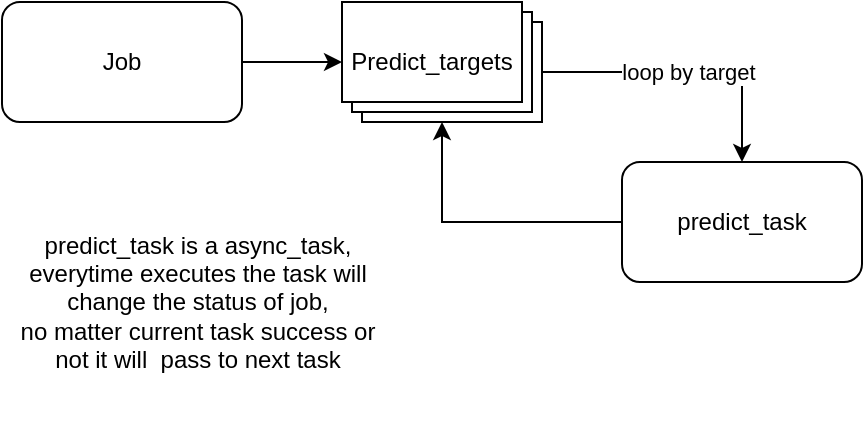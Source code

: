 <mxfile version="15.5.6" type="device" pages="2"><diagram id="L9Z_8bEI_3maQQ0L4Gd3" name="第1頁"><mxGraphModel dx="986" dy="593" grid="1" gridSize="10" guides="1" tooltips="1" connect="1" arrows="1" fold="1" page="1" pageScale="1" pageWidth="827" pageHeight="1169" math="0" shadow="0"><root><mxCell id="0"/><mxCell id="1" parent="0"/><mxCell id="rpTHT5E-18ESN_Y6WVHX-6" style="edgeStyle=orthogonalEdgeStyle;rounded=0;orthogonalLoop=1;jettySize=auto;html=1;" parent="1" source="rpTHT5E-18ESN_Y6WVHX-1" target="rpTHT5E-18ESN_Y6WVHX-4" edge="1"><mxGeometry relative="1" as="geometry"/></mxCell><mxCell id="rpTHT5E-18ESN_Y6WVHX-1" value="Job" style="rounded=1;whiteSpace=wrap;html=1;" parent="1" vertex="1"><mxGeometry x="70" y="70" width="120" height="60" as="geometry"/></mxCell><mxCell id="rpTHT5E-18ESN_Y6WVHX-4" value="" style="verticalLabelPosition=bottom;verticalAlign=top;html=1;shape=mxgraph.basic.layered_rect;dx=10;outlineConnect=0;" parent="1" vertex="1"><mxGeometry x="240" y="70" width="100" height="60" as="geometry"/></mxCell><mxCell id="rpTHT5E-18ESN_Y6WVHX-8" value="Predict_targets" style="text;html=1;strokeColor=none;fillColor=none;align=center;verticalAlign=middle;whiteSpace=wrap;rounded=0;" parent="1" vertex="1"><mxGeometry x="240" y="85" width="90" height="30" as="geometry"/></mxCell><mxCell id="rpTHT5E-18ESN_Y6WVHX-10" value="loop by target" style="endArrow=classic;html=1;rounded=0;exitX=0;exitY=0;exitDx=100;exitDy=35;exitPerimeter=0;entryX=0.5;entryY=0;entryDx=0;entryDy=0;" parent="1" source="rpTHT5E-18ESN_Y6WVHX-4" target="rpTHT5E-18ESN_Y6WVHX-11" edge="1"><mxGeometry width="50" height="50" relative="1" as="geometry"><mxPoint x="370" y="130" as="sourcePoint"/><mxPoint x="430" y="105" as="targetPoint"/><Array as="points"><mxPoint x="440" y="105"/></Array></mxGeometry></mxCell><mxCell id="rpTHT5E-18ESN_Y6WVHX-13" style="edgeStyle=orthogonalEdgeStyle;rounded=0;orthogonalLoop=1;jettySize=auto;html=1;" parent="1" source="rpTHT5E-18ESN_Y6WVHX-11" target="rpTHT5E-18ESN_Y6WVHX-4" edge="1"><mxGeometry relative="1" as="geometry"/></mxCell><mxCell id="rpTHT5E-18ESN_Y6WVHX-11" value="predict_task" style="rounded=1;whiteSpace=wrap;html=1;" parent="1" vertex="1"><mxGeometry x="380" y="150" width="120" height="60" as="geometry"/></mxCell><mxCell id="rpTHT5E-18ESN_Y6WVHX-15" value="predict_task is a async_task, everytime executes the task will change the status of job,&lt;br&gt;no matter current task success or not it will&amp;nbsp; pass to next task" style="text;html=1;strokeColor=none;fillColor=none;align=center;verticalAlign=middle;whiteSpace=wrap;rounded=0;" parent="1" vertex="1"><mxGeometry x="70" y="160" width="196" height="120" as="geometry"/></mxCell></root></mxGraphModel></diagram><diagram id="cTEOaR9VBbmenvOJAw9T" name="第2頁"><mxGraphModel dx="981" dy="583" grid="1" gridSize="10" guides="1" tooltips="1" connect="1" arrows="1" fold="1" page="1" pageScale="1" pageWidth="1169" pageHeight="827" math="0" shadow="0"><root><mxCell id="5qLKof46OFK5b9x7vI-P-0"/><mxCell id="5qLKof46OFK5b9x7vI-P-1" parent="5qLKof46OFK5b9x7vI-P-0"/><mxCell id="5qLKof46OFK5b9x7vI-P-8" style="edgeStyle=orthogonalEdgeStyle;rounded=0;orthogonalLoop=1;jettySize=auto;html=1;entryX=0.5;entryY=0;entryDx=0;entryDy=0;" edge="1" parent="5qLKof46OFK5b9x7vI-P-1" source="5qLKof46OFK5b9x7vI-P-2" target="5qLKof46OFK5b9x7vI-P-4"><mxGeometry relative="1" as="geometry"/></mxCell><mxCell id="5qLKof46OFK5b9x7vI-P-9" style="edgeStyle=orthogonalEdgeStyle;rounded=0;orthogonalLoop=1;jettySize=auto;html=1;entryX=0.5;entryY=0;entryDx=0;entryDy=0;" edge="1" parent="5qLKof46OFK5b9x7vI-P-1" source="5qLKof46OFK5b9x7vI-P-2" target="5qLKof46OFK5b9x7vI-P-5"><mxGeometry relative="1" as="geometry"/></mxCell><mxCell id="5qLKof46OFK5b9x7vI-P-10" style="edgeStyle=orthogonalEdgeStyle;rounded=0;orthogonalLoop=1;jettySize=auto;html=1;entryX=0.5;entryY=0;entryDx=0;entryDy=0;" edge="1" parent="5qLKof46OFK5b9x7vI-P-1" source="5qLKof46OFK5b9x7vI-P-2" target="5qLKof46OFK5b9x7vI-P-6"><mxGeometry relative="1" as="geometry"/></mxCell><mxCell id="5qLKof46OFK5b9x7vI-P-11" style="edgeStyle=orthogonalEdgeStyle;rounded=0;orthogonalLoop=1;jettySize=auto;html=1;entryX=0.5;entryY=0;entryDx=0;entryDy=0;" edge="1" parent="5qLKof46OFK5b9x7vI-P-1" source="5qLKof46OFK5b9x7vI-P-2" target="5qLKof46OFK5b9x7vI-P-7"><mxGeometry relative="1" as="geometry"/></mxCell><mxCell id="5qLKof46OFK5b9x7vI-P-2" value="Django 站台" style="rounded=1;whiteSpace=wrap;html=1;" vertex="1" parent="5qLKof46OFK5b9x7vI-P-1"><mxGeometry x="290" y="170" width="120" height="60" as="geometry"/></mxCell><mxCell id="5qLKof46OFK5b9x7vI-P-29" style="edgeStyle=orthogonalEdgeStyle;rounded=0;orthogonalLoop=1;jettySize=auto;html=1;entryX=0.5;entryY=0;entryDx=0;entryDy=0;" edge="1" parent="5qLKof46OFK5b9x7vI-P-1" source="5qLKof46OFK5b9x7vI-P-3" target="5qLKof46OFK5b9x7vI-P-27"><mxGeometry relative="1" as="geometry"/></mxCell><mxCell id="5qLKof46OFK5b9x7vI-P-31" style="edgeStyle=orthogonalEdgeStyle;rounded=0;orthogonalLoop=1;jettySize=auto;html=1;entryX=0.5;entryY=0;entryDx=0;entryDy=0;" edge="1" parent="5qLKof46OFK5b9x7vI-P-1" source="5qLKof46OFK5b9x7vI-P-3" target="5qLKof46OFK5b9x7vI-P-30"><mxGeometry relative="1" as="geometry"/></mxCell><mxCell id="5qLKof46OFK5b9x7vI-P-3" value="Audience API" style="rounded=1;whiteSpace=wrap;html=1;" vertex="1" parent="5qLKof46OFK5b9x7vI-P-1"><mxGeometry x="690" y="170" width="120" height="60" as="geometry"/></mxCell><mxCell id="5qLKof46OFK5b9x7vI-P-17" style="edgeStyle=orthogonalEdgeStyle;rounded=0;orthogonalLoop=1;jettySize=auto;html=1;entryX=0.5;entryY=0;entryDx=0;entryDy=0;" edge="1" parent="5qLKof46OFK5b9x7vI-P-1" source="5qLKof46OFK5b9x7vI-P-4" target="5qLKof46OFK5b9x7vI-P-12"><mxGeometry relative="1" as="geometry"/></mxCell><mxCell id="5qLKof46OFK5b9x7vI-P-18" style="edgeStyle=orthogonalEdgeStyle;rounded=0;orthogonalLoop=1;jettySize=auto;html=1;" edge="1" parent="5qLKof46OFK5b9x7vI-P-1" source="5qLKof46OFK5b9x7vI-P-4" target="5qLKof46OFK5b9x7vI-P-14"><mxGeometry relative="1" as="geometry"/></mxCell><mxCell id="5qLKof46OFK5b9x7vI-P-4" value="主要功能" style="rounded=1;whiteSpace=wrap;html=1;" vertex="1" parent="5qLKof46OFK5b9x7vI-P-1"><mxGeometry x="95" y="290" width="120" height="60" as="geometry"/></mxCell><mxCell id="5qLKof46OFK5b9x7vI-P-20" style="edgeStyle=orthogonalEdgeStyle;rounded=0;orthogonalLoop=1;jettySize=auto;html=1;" edge="1" parent="5qLKof46OFK5b9x7vI-P-1" source="5qLKof46OFK5b9x7vI-P-5" target="5qLKof46OFK5b9x7vI-P-19"><mxGeometry relative="1" as="geometry"/></mxCell><mxCell id="5qLKof46OFK5b9x7vI-P-5" value="Apply models" style="rounded=1;whiteSpace=wrap;html=1;" vertex="1" parent="5qLKof46OFK5b9x7vI-P-1"><mxGeometry x="225" y="290" width="120" height="60" as="geometry"/></mxCell><mxCell id="5qLKof46OFK5b9x7vI-P-23" style="edgeStyle=orthogonalEdgeStyle;rounded=0;orthogonalLoop=1;jettySize=auto;html=1;" edge="1" parent="5qLKof46OFK5b9x7vI-P-1" source="5qLKof46OFK5b9x7vI-P-6" target="5qLKof46OFK5b9x7vI-P-21"><mxGeometry relative="1" as="geometry"/></mxCell><mxCell id="5qLKof46OFK5b9x7vI-P-6" value="Targets" style="rounded=1;whiteSpace=wrap;html=1;" vertex="1" parent="5qLKof46OFK5b9x7vI-P-1"><mxGeometry x="355" y="290" width="120" height="60" as="geometry"/></mxCell><mxCell id="5qLKof46OFK5b9x7vI-P-26" style="edgeStyle=orthogonalEdgeStyle;rounded=0;orthogonalLoop=1;jettySize=auto;html=1;" edge="1" parent="5qLKof46OFK5b9x7vI-P-1" source="5qLKof46OFK5b9x7vI-P-7" target="5qLKof46OFK5b9x7vI-P-25"><mxGeometry relative="1" as="geometry"/></mxCell><mxCell id="5qLKof46OFK5b9x7vI-P-7" value="Progress" style="rounded=1;whiteSpace=wrap;html=1;" vertex="1" parent="5qLKof46OFK5b9x7vI-P-1"><mxGeometry x="485" y="290" width="120" height="60" as="geometry"/></mxCell><mxCell id="5qLKof46OFK5b9x7vI-P-12" value="start_job" style="rounded=1;whiteSpace=wrap;html=1;" vertex="1" parent="5qLKof46OFK5b9x7vI-P-1"><mxGeometry x="20" y="400" width="120" height="60" as="geometry"/></mxCell><mxCell id="5qLKof46OFK5b9x7vI-P-13" value="&lt;div style=&quot;text-align: left&quot;&gt;&lt;span&gt;修改 start job view&amp;nbsp;&lt;/span&gt;&lt;span&gt;predict_task 換成後端 API&amp;nbsp;&lt;/span&gt;&lt;/div&gt;" style="text;html=1;strokeColor=none;fillColor=none;align=center;verticalAlign=middle;whiteSpace=wrap;rounded=0;" vertex="1" parent="5qLKof46OFK5b9x7vI-P-1"><mxGeometry x="30" y="470" width="100" height="60" as="geometry"/></mxCell><mxCell id="5qLKof46OFK5b9x7vI-P-14" value="cancel_job" style="rounded=1;whiteSpace=wrap;html=1;" vertex="1" parent="5qLKof46OFK5b9x7vI-P-1"><mxGeometry x="150" y="400" width="120" height="60" as="geometry"/></mxCell><mxCell id="5qLKof46OFK5b9x7vI-P-15" value="&lt;div style=&quot;text-align: left&quot;&gt;cancel job view 可以思考怎麼改，之後會用到&lt;br&gt;&lt;/div&gt;" style="text;html=1;strokeColor=none;fillColor=none;align=center;verticalAlign=middle;whiteSpace=wrap;rounded=0;" vertex="1" parent="5qLKof46OFK5b9x7vI-P-1"><mxGeometry x="160" y="470" width="100" height="60" as="geometry"/></mxCell><mxCell id="5qLKof46OFK5b9x7vI-P-19" value="套用後端 API 的模型;&lt;br&gt;研究如何連接使用者上傳規則與後端API" style="text;html=1;strokeColor=none;fillColor=none;align=center;verticalAlign=middle;whiteSpace=wrap;rounded=0;" vertex="1" parent="5qLKof46OFK5b9x7vI-P-1"><mxGeometry x="225" y="540" width="120" height="80" as="geometry"/></mxCell><mxCell id="5qLKof46OFK5b9x7vI-P-21" value="result_sample" style="rounded=1;whiteSpace=wrap;html=1;" vertex="1" parent="5qLKof46OFK5b9x7vI-P-1"><mxGeometry x="355" y="400" width="120" height="60" as="geometry"/></mxCell><mxCell id="5qLKof46OFK5b9x7vI-P-22" value="&lt;div style=&quot;text-align: left&quot;&gt;改成 call API&lt;br&gt;&lt;/div&gt;" style="text;html=1;strokeColor=none;fillColor=none;align=center;verticalAlign=middle;whiteSpace=wrap;rounded=0;" vertex="1" parent="5qLKof46OFK5b9x7vI-P-1"><mxGeometry x="365" y="470" width="100" height="60" as="geometry"/></mxCell><mxCell id="5qLKof46OFK5b9x7vI-P-25" value="改成&amp;nbsp;call API 回傳任務狀態" style="text;html=1;strokeColor=none;fillColor=none;align=center;verticalAlign=middle;whiteSpace=wrap;rounded=0;" vertex="1" parent="5qLKof46OFK5b9x7vI-P-1"><mxGeometry x="492.5" y="400" width="105" height="60" as="geometry"/></mxCell><mxCell id="5qLKof46OFK5b9x7vI-P-27" value="create_task" style="rounded=1;whiteSpace=wrap;html=1;align=center;" vertex="1" parent="5qLKof46OFK5b9x7vI-P-1"><mxGeometry x="630" y="290" width="120" height="60" as="geometry"/></mxCell><mxCell id="5qLKof46OFK5b9x7vI-P-28" value="&lt;div style=&quot;text-align: left&quot;&gt;request body 支援站台參數輸入&lt;/div&gt;" style="text;html=1;strokeColor=none;fillColor=none;align=center;verticalAlign=middle;whiteSpace=wrap;rounded=0;" vertex="1" parent="5qLKof46OFK5b9x7vI-P-1"><mxGeometry x="640" y="360" width="100" height="50" as="geometry"/></mxCell><mxCell id="5qLKof46OFK5b9x7vI-P-30" value="state" style="rounded=1;whiteSpace=wrap;html=1;align=center;" vertex="1" parent="5qLKof46OFK5b9x7vI-P-1"><mxGeometry x="760" y="290" width="120" height="60" as="geometry"/></mxCell><mxCell id="5qLKof46OFK5b9x7vI-P-32" value="&lt;div style=&quot;text-align: left&quot;&gt;修改欄位名稱&lt;/div&gt;&lt;div style=&quot;text-align: left&quot;&gt;target_table -&amp;gt;&lt;/div&gt;&lt;div style=&quot;text-align: left&quot;&gt;target_schema&lt;/div&gt;" style="text;html=1;strokeColor=none;fillColor=none;align=center;verticalAlign=middle;whiteSpace=wrap;rounded=0;" vertex="1" parent="5qLKof46OFK5b9x7vI-P-1"><mxGeometry x="770" y="360" width="100" height="50" as="geometry"/></mxCell><mxCell id="5qLKof46OFK5b9x7vI-P-33" value="&lt;div style=&quot;text-align: left&quot;&gt;規則輸入方式可能要改成站台輸入&lt;/div&gt;" style="text;html=1;strokeColor=none;fillColor=none;align=center;verticalAlign=middle;whiteSpace=wrap;rounded=0;" vertex="1" parent="5qLKof46OFK5b9x7vI-P-1"><mxGeometry x="640" y="414" width="100" height="50" as="geometry"/></mxCell><mxCell id="5qLKof46OFK5b9x7vI-P-34" value="&lt;b&gt;&lt;font style=&quot;font-size: 18px&quot;&gt;&lt;u&gt;Audience Django 站台優化&lt;/u&gt;&lt;/font&gt;&lt;/b&gt;" style="text;html=1;strokeColor=none;fillColor=none;align=center;verticalAlign=middle;whiteSpace=wrap;rounded=0;fontColor=none;" vertex="1" parent="5qLKof46OFK5b9x7vI-P-1"><mxGeometry x="390" y="90" width="240" height="30" as="geometry"/></mxCell></root></mxGraphModel></diagram></mxfile>